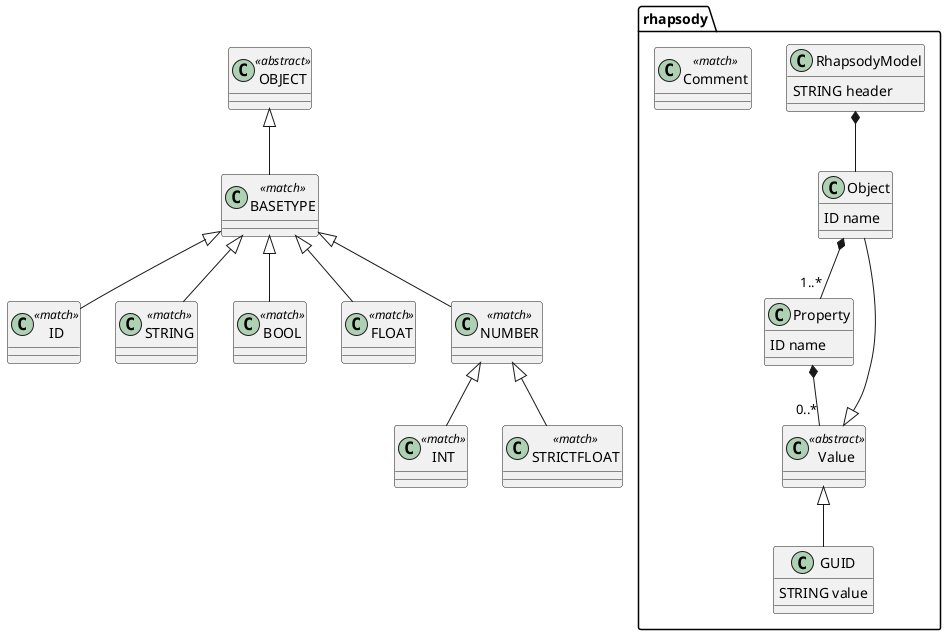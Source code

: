 @startuml
            set namespaceSeparator .
        rhapsody.RhapsodyModel *-- rhapsody.Object
class rhapsody.RhapsodyModel  {
STRING header
}


rhapsody.Object *-- "1..*" rhapsody.Property
class rhapsody.Object  {
ID name
}


rhapsody.Property *-- "0..*" rhapsody.Value
class rhapsody.Property  {
ID name
}


class rhapsody.Value <<abstract>> {
}

rhapsody.Value <|-- rhapsody.GUID
rhapsody.Value <|-- rhapsody.Object

class rhapsody.GUID  {
STRING value
}


class rhapsody.Comment <<match>> {
}


class ID <<match>> {
}


class STRING <<match>> {
}


class BOOL <<match>> {
}


class INT <<match>> {
}


class FLOAT <<match>> {
}


class STRICTFLOAT <<match>> {
}


class NUMBER <<match>> {
}

NUMBER <|-- STRICTFLOAT
NUMBER <|-- INT

class BASETYPE <<match>> {
}

BASETYPE <|-- NUMBER
BASETYPE <|-- FLOAT
BASETYPE <|-- BOOL
BASETYPE <|-- ID
BASETYPE <|-- STRING

class OBJECT <<abstract>> {
}

OBJECT <|-- BASETYPE

@enduml
